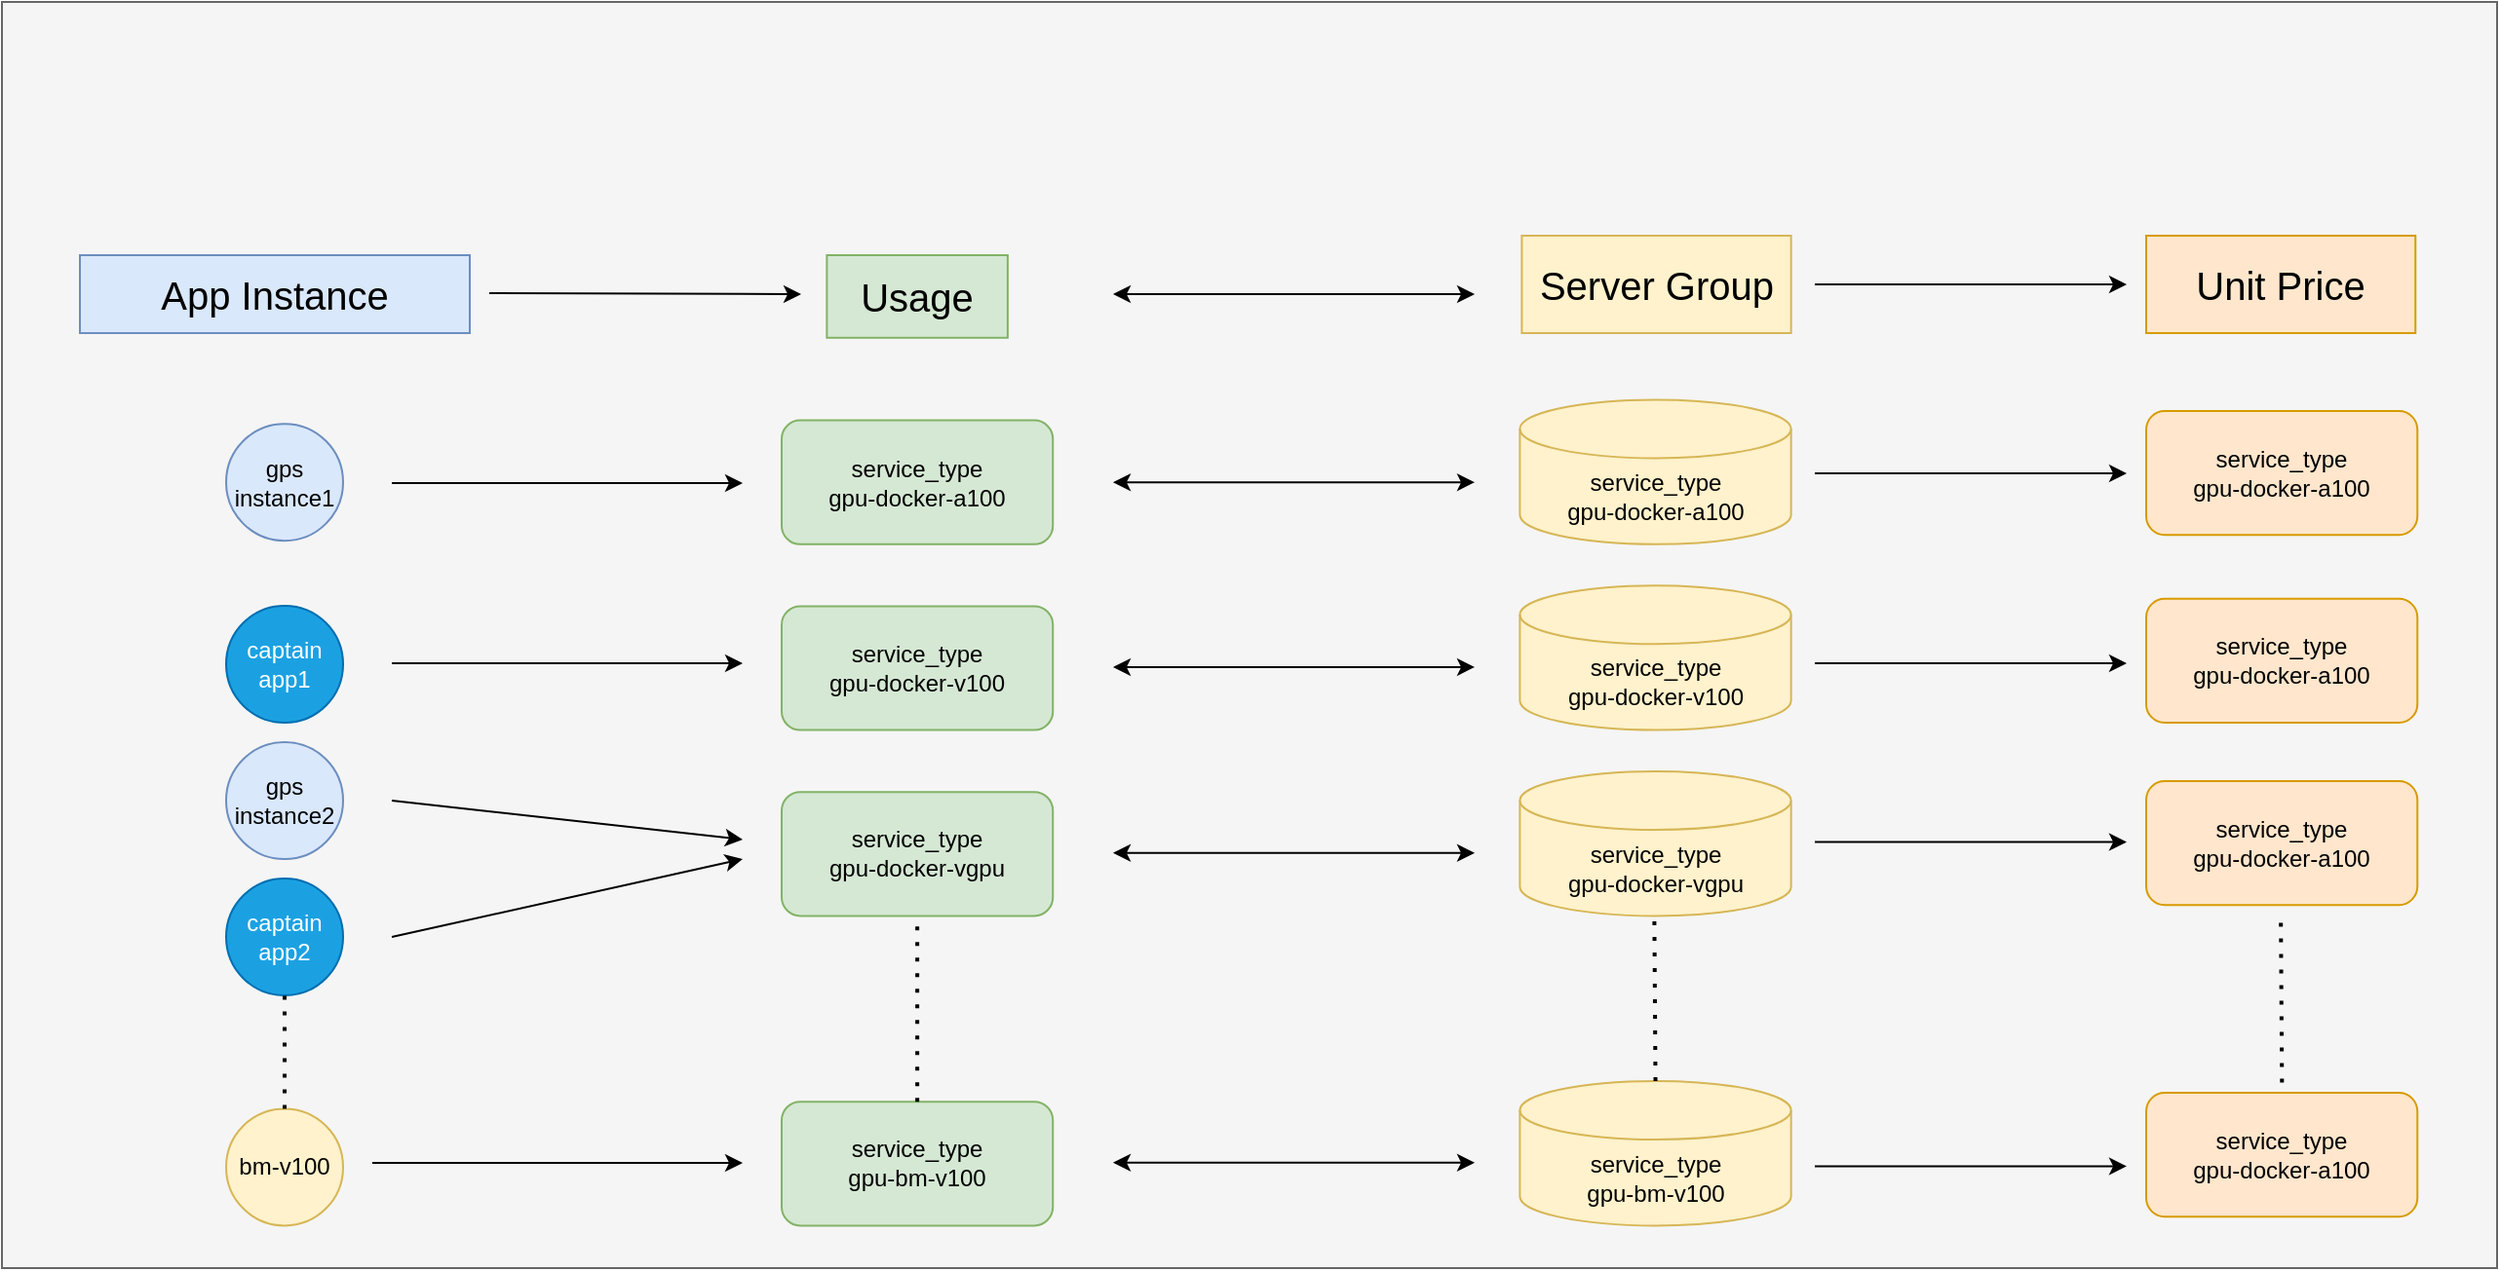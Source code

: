 <mxfile version="21.3.0" type="github">
  <diagram name="Page-1" id="6a6OOwxo6Y9_htjvIanm">
    <mxGraphModel dx="1434" dy="1902" grid="1" gridSize="10" guides="1" tooltips="1" connect="1" arrows="1" fold="1" page="1" pageScale="1" pageWidth="850" pageHeight="1100" math="0" shadow="0">
      <root>
        <mxCell id="0" />
        <mxCell id="1" parent="0" />
        <mxCell id="-UJmYH7cU9t-iPEf6zQ2-1" value="" style="rounded=0;whiteSpace=wrap;html=1;fillColor=#f5f5f5;fontColor=#333333;strokeColor=#666666;" parent="1" vertex="1">
          <mxGeometry x="280" y="-10" width="1280" height="650" as="geometry" />
        </mxCell>
        <mxCell id="wqtQaAzmY_qlGZJuY417-5" value="" style="group" parent="1" vertex="1" connectable="0">
          <mxGeometry x="849.999" y="120" width="347.826" height="498.2" as="geometry" />
        </mxCell>
        <mxCell id="UZ_lWxhkcz9oKxHN5GgZ-26" value="" style="endArrow=classic;startArrow=classic;html=1;rounded=0;" parent="wqtQaAzmY_qlGZJuY417-5" edge="1">
          <mxGeometry width="50" height="50" relative="1" as="geometry">
            <mxPoint y="116.6" as="sourcePoint" />
            <mxPoint x="185.507" y="116.6" as="targetPoint" />
          </mxGeometry>
        </mxCell>
        <mxCell id="UZ_lWxhkcz9oKxHN5GgZ-27" value="" style="endArrow=classic;startArrow=classic;html=1;rounded=0;" parent="wqtQaAzmY_qlGZJuY417-5" edge="1">
          <mxGeometry width="50" height="50" relative="1" as="geometry">
            <mxPoint y="211.47" as="sourcePoint" />
            <mxPoint x="185.507" y="211.47" as="targetPoint" />
          </mxGeometry>
        </mxCell>
        <mxCell id="UZ_lWxhkcz9oKxHN5GgZ-28" value="" style="endArrow=classic;startArrow=classic;html=1;rounded=0;" parent="wqtQaAzmY_qlGZJuY417-5" edge="1">
          <mxGeometry width="50" height="50" relative="1" as="geometry">
            <mxPoint y="306.87" as="sourcePoint" />
            <mxPoint x="185.507" y="306.87" as="targetPoint" />
          </mxGeometry>
        </mxCell>
        <mxCell id="UZ_lWxhkcz9oKxHN5GgZ-29" value="" style="endArrow=classic;startArrow=classic;html=1;rounded=0;" parent="wqtQaAzmY_qlGZJuY417-5" edge="1">
          <mxGeometry width="50" height="50" relative="1" as="geometry">
            <mxPoint y="465.87" as="sourcePoint" />
            <mxPoint x="185.507" y="465.87" as="targetPoint" />
          </mxGeometry>
        </mxCell>
        <mxCell id="wqtQaAzmY_qlGZJuY417-4" value="" style="group" parent="wqtQaAzmY_qlGZJuY417-5" vertex="1" connectable="0">
          <mxGeometry x="208.696" width="139.13" height="498.2" as="geometry" />
        </mxCell>
        <mxCell id="UZ_lWxhkcz9oKxHN5GgZ-14" value="service_type&lt;br&gt;gpu-docker-a100" style="shape=cylinder3;whiteSpace=wrap;html=1;boundedLbl=1;backgroundOutline=1;size=15;fillColor=#fff2cc;strokeColor=#d6b656;" parent="wqtQaAzmY_qlGZJuY417-4" vertex="1">
          <mxGeometry y="74.2" width="139.13" height="74.2" as="geometry" />
        </mxCell>
        <mxCell id="UZ_lWxhkcz9oKxHN5GgZ-22" value="service_type&lt;br&gt;gpu-docker-v100" style="shape=cylinder3;whiteSpace=wrap;html=1;boundedLbl=1;backgroundOutline=1;size=15;fillColor=#fff2cc;strokeColor=#d6b656;" parent="wqtQaAzmY_qlGZJuY417-4" vertex="1">
          <mxGeometry y="169.6" width="139.13" height="74.2" as="geometry" />
        </mxCell>
        <mxCell id="UZ_lWxhkcz9oKxHN5GgZ-23" value="service_type&lt;br&gt;gpu-docker-vgpu" style="shape=cylinder3;whiteSpace=wrap;html=1;boundedLbl=1;backgroundOutline=1;size=15;fillColor=#fff2cc;strokeColor=#d6b656;" parent="wqtQaAzmY_qlGZJuY417-4" vertex="1">
          <mxGeometry y="265" width="139.13" height="74.2" as="geometry" />
        </mxCell>
        <mxCell id="UZ_lWxhkcz9oKxHN5GgZ-24" value="service_type&lt;br&gt;gpu-bm-v100" style="shape=cylinder3;whiteSpace=wrap;html=1;boundedLbl=1;backgroundOutline=1;size=15;fillColor=#fff2cc;strokeColor=#d6b656;" parent="wqtQaAzmY_qlGZJuY417-4" vertex="1">
          <mxGeometry y="424" width="139.13" height="74.2" as="geometry" />
        </mxCell>
        <mxCell id="UZ_lWxhkcz9oKxHN5GgZ-25" value="" style="endArrow=none;dashed=1;html=1;dashPattern=1 3;strokeWidth=2;rounded=0;entryX=0.5;entryY=1;entryDx=0;entryDy=0;" parent="wqtQaAzmY_qlGZJuY417-4" edge="1">
          <mxGeometry width="50" height="50" relative="1" as="geometry">
            <mxPoint x="69.565" y="424" as="sourcePoint" />
            <mxPoint x="68.986" y="339.2" as="targetPoint" />
          </mxGeometry>
        </mxCell>
        <mxCell id="UZ_lWxhkcz9oKxHN5GgZ-20" value="Server Group" style="text;html=1;strokeColor=#d6b656;fillColor=#fff2cc;align=center;verticalAlign=middle;whiteSpace=wrap;rounded=0;strokeWidth=1;fontSize=20;fontStyle=0" parent="wqtQaAzmY_qlGZJuY417-4" vertex="1">
          <mxGeometry x="1.006" y="-10" width="138.12" height="50" as="geometry" />
        </mxCell>
        <mxCell id="wqtQaAzmY_qlGZJuY417-12" value="" style="endArrow=classic;startArrow=classic;html=1;rounded=0;" parent="wqtQaAzmY_qlGZJuY417-5" edge="1">
          <mxGeometry width="50" height="50" relative="1" as="geometry">
            <mxPoint y="20.0" as="sourcePoint" />
            <mxPoint x="185.507" y="20.0" as="targetPoint" />
          </mxGeometry>
        </mxCell>
        <mxCell id="wqtQaAzmY_qlGZJuY417-7" value="" style="group" parent="1" vertex="1" connectable="0">
          <mxGeometry x="680" y="120" width="139.13" height="498.2" as="geometry" />
        </mxCell>
        <mxCell id="UZ_lWxhkcz9oKxHN5GgZ-2" value="service_type&lt;br&gt;gpu-docker-a100" style="rounded=1;whiteSpace=wrap;html=1;fillColor=#d5e8d4;strokeColor=#82b366;" parent="wqtQaAzmY_qlGZJuY417-7" vertex="1">
          <mxGeometry y="84.8" width="139.13" height="63.6" as="geometry" />
        </mxCell>
        <mxCell id="UZ_lWxhkcz9oKxHN5GgZ-3" value="service_type&lt;br&gt;gpu-docker-v100" style="rounded=1;whiteSpace=wrap;html=1;fillColor=#d5e8d4;strokeColor=#82b366;" parent="wqtQaAzmY_qlGZJuY417-7" vertex="1">
          <mxGeometry y="180.2" width="139.13" height="63.6" as="geometry" />
        </mxCell>
        <mxCell id="UZ_lWxhkcz9oKxHN5GgZ-6" value="service_type&lt;br&gt;gpu-docker-vgpu" style="rounded=1;whiteSpace=wrap;html=1;fillColor=#d5e8d4;strokeColor=#82b366;" parent="wqtQaAzmY_qlGZJuY417-7" vertex="1">
          <mxGeometry y="275.6" width="139.13" height="63.6" as="geometry" />
        </mxCell>
        <mxCell id="UZ_lWxhkcz9oKxHN5GgZ-7" value="service_type&lt;br&gt;gpu-bm-v100" style="rounded=1;whiteSpace=wrap;html=1;fillColor=#d5e8d4;strokeColor=#82b366;" parent="wqtQaAzmY_qlGZJuY417-7" vertex="1">
          <mxGeometry y="434.6" width="139.13" height="63.6" as="geometry" />
        </mxCell>
        <mxCell id="UZ_lWxhkcz9oKxHN5GgZ-10" value="Usage" style="text;html=1;strokeColor=#82b366;fillColor=#d5e8d4;align=center;verticalAlign=middle;whiteSpace=wrap;rounded=0;strokeWidth=1;fontSize=20;fontStyle=0" parent="wqtQaAzmY_qlGZJuY417-7" vertex="1">
          <mxGeometry x="23.188" width="92.754" height="42.4" as="geometry" />
        </mxCell>
        <mxCell id="UZ_lWxhkcz9oKxHN5GgZ-11" value="" style="endArrow=none;dashed=1;html=1;dashPattern=1 3;strokeWidth=2;rounded=0;exitX=0.5;exitY=0;exitDx=0;exitDy=0;entryX=0.5;entryY=1;entryDx=0;entryDy=0;" parent="wqtQaAzmY_qlGZJuY417-7" source="UZ_lWxhkcz9oKxHN5GgZ-7" target="UZ_lWxhkcz9oKxHN5GgZ-6" edge="1">
          <mxGeometry width="50" height="50" relative="1" as="geometry">
            <mxPoint x="69.565" y="424" as="sourcePoint" />
            <mxPoint x="69.565" y="360.4" as="targetPoint" />
          </mxGeometry>
        </mxCell>
        <mxCell id="wqtQaAzmY_qlGZJuY417-9" value="App Instance" style="text;html=1;strokeColor=#6c8ebf;fillColor=#dae8fc;align=center;verticalAlign=middle;whiteSpace=wrap;rounded=0;strokeWidth=1;fontSize=20;fontStyle=0" parent="1" vertex="1">
          <mxGeometry x="320" y="120" width="200" height="40" as="geometry" />
        </mxCell>
        <mxCell id="wqtQaAzmY_qlGZJuY417-11" value="gps instance1" style="ellipse;whiteSpace=wrap;html=1;aspect=fixed;fillColor=#dae8fc;strokeColor=#6c8ebf;" parent="1" vertex="1">
          <mxGeometry x="395" y="206.6" width="60" height="60" as="geometry" />
        </mxCell>
        <mxCell id="fYUKvo4O5BkE0VqFEnyK-1" value="captain&lt;br&gt;app1" style="ellipse;whiteSpace=wrap;html=1;aspect=fixed;fillColor=#1ba1e2;strokeColor=#006EAF;fontColor=#ffffff;" vertex="1" parent="1">
          <mxGeometry x="395" y="300" width="60" height="60" as="geometry" />
        </mxCell>
        <mxCell id="fYUKvo4O5BkE0VqFEnyK-2" value="gps&lt;br&gt;instance2" style="ellipse;whiteSpace=wrap;html=1;aspect=fixed;fillColor=#dae8fc;strokeColor=#6c8ebf;" vertex="1" parent="1">
          <mxGeometry x="395" y="370" width="60" height="60" as="geometry" />
        </mxCell>
        <mxCell id="fYUKvo4O5BkE0VqFEnyK-3" value="captain&lt;br&gt;app2" style="ellipse;whiteSpace=wrap;html=1;aspect=fixed;fillColor=#1ba1e2;strokeColor=#006EAF;fontColor=#ffffff;" vertex="1" parent="1">
          <mxGeometry x="395" y="440" width="60" height="60" as="geometry" />
        </mxCell>
        <mxCell id="fYUKvo4O5BkE0VqFEnyK-12" value="bm-v100" style="ellipse;whiteSpace=wrap;html=1;aspect=fixed;fillColor=#fff2cc;strokeColor=#d6b656;" vertex="1" parent="1">
          <mxGeometry x="395" y="558.2" width="60" height="60" as="geometry" />
        </mxCell>
        <mxCell id="fYUKvo4O5BkE0VqFEnyK-15" value="" style="endArrow=classic;html=1;rounded=0;" edge="1" parent="1">
          <mxGeometry width="50" height="50" relative="1" as="geometry">
            <mxPoint x="480" y="329.5" as="sourcePoint" />
            <mxPoint x="660" y="329.5" as="targetPoint" />
          </mxGeometry>
        </mxCell>
        <mxCell id="fYUKvo4O5BkE0VqFEnyK-16" value="" style="endArrow=classic;html=1;rounded=0;" edge="1" parent="1">
          <mxGeometry width="50" height="50" relative="1" as="geometry">
            <mxPoint x="530" y="139.5" as="sourcePoint" />
            <mxPoint x="690" y="140" as="targetPoint" />
          </mxGeometry>
        </mxCell>
        <mxCell id="fYUKvo4O5BkE0VqFEnyK-17" value="" style="endArrow=classic;html=1;rounded=0;" edge="1" parent="1">
          <mxGeometry width="50" height="50" relative="1" as="geometry">
            <mxPoint x="480" y="400" as="sourcePoint" />
            <mxPoint x="660" y="420" as="targetPoint" />
          </mxGeometry>
        </mxCell>
        <mxCell id="fYUKvo4O5BkE0VqFEnyK-19" value="" style="endArrow=classic;html=1;rounded=0;" edge="1" parent="1">
          <mxGeometry width="50" height="50" relative="1" as="geometry">
            <mxPoint x="480" y="470" as="sourcePoint" />
            <mxPoint x="660" y="430" as="targetPoint" />
          </mxGeometry>
        </mxCell>
        <mxCell id="fYUKvo4O5BkE0VqFEnyK-20" value="" style="endArrow=classic;html=1;rounded=0;" edge="1" parent="1">
          <mxGeometry width="50" height="50" relative="1" as="geometry">
            <mxPoint x="480" y="237" as="sourcePoint" />
            <mxPoint x="660" y="237" as="targetPoint" />
          </mxGeometry>
        </mxCell>
        <mxCell id="fYUKvo4O5BkE0VqFEnyK-21" value="" style="endArrow=classic;html=1;rounded=0;" edge="1" parent="1">
          <mxGeometry width="50" height="50" relative="1" as="geometry">
            <mxPoint x="470" y="586" as="sourcePoint" />
            <mxPoint x="660" y="586" as="targetPoint" />
          </mxGeometry>
        </mxCell>
        <mxCell id="fYUKvo4O5BkE0VqFEnyK-25" value="Unit Price" style="text;html=1;strokeColor=#d79b00;fillColor=#ffe6cc;align=center;verticalAlign=middle;whiteSpace=wrap;rounded=0;strokeWidth=1;fontSize=20;fontStyle=0" vertex="1" parent="1">
          <mxGeometry x="1380" y="110" width="138.12" height="50" as="geometry" />
        </mxCell>
        <mxCell id="fYUKvo4O5BkE0VqFEnyK-26" value="" style="endArrow=none;dashed=1;html=1;dashPattern=1 3;strokeWidth=2;rounded=0;exitX=0.5;exitY=0;exitDx=0;exitDy=0;entryX=0.5;entryY=1;entryDx=0;entryDy=0;" edge="1" parent="1" source="fYUKvo4O5BkE0VqFEnyK-12" target="fYUKvo4O5BkE0VqFEnyK-3">
          <mxGeometry width="50" height="50" relative="1" as="geometry">
            <mxPoint x="760" y="565" as="sourcePoint" />
            <mxPoint x="760" y="469" as="targetPoint" />
          </mxGeometry>
        </mxCell>
        <mxCell id="fYUKvo4O5BkE0VqFEnyK-28" value="service_type&lt;br&gt;gpu-docker-a100" style="rounded=1;whiteSpace=wrap;html=1;fillColor=#ffe6cc;strokeColor=#d79b00;" vertex="1" parent="1">
          <mxGeometry x="1380" y="200" width="139.13" height="63.6" as="geometry" />
        </mxCell>
        <mxCell id="fYUKvo4O5BkE0VqFEnyK-29" value="service_type&lt;br&gt;gpu-docker-a100" style="rounded=1;whiteSpace=wrap;html=1;fillColor=#ffe6cc;strokeColor=#d79b00;" vertex="1" parent="1">
          <mxGeometry x="1380" y="296.4" width="139.13" height="63.6" as="geometry" />
        </mxCell>
        <mxCell id="fYUKvo4O5BkE0VqFEnyK-30" value="service_type&lt;br&gt;gpu-docker-a100" style="rounded=1;whiteSpace=wrap;html=1;fillColor=#ffe6cc;strokeColor=#d79b00;" vertex="1" parent="1">
          <mxGeometry x="1380" y="390" width="139.13" height="63.6" as="geometry" />
        </mxCell>
        <mxCell id="fYUKvo4O5BkE0VqFEnyK-31" value="service_type&lt;br&gt;gpu-docker-a100" style="rounded=1;whiteSpace=wrap;html=1;fillColor=#ffe6cc;strokeColor=#d79b00;" vertex="1" parent="1">
          <mxGeometry x="1380" y="550" width="139.13" height="63.6" as="geometry" />
        </mxCell>
        <mxCell id="fYUKvo4O5BkE0VqFEnyK-32" value="" style="endArrow=none;dashed=1;html=1;dashPattern=1 3;strokeWidth=2;rounded=0;entryX=0.5;entryY=1;entryDx=0;entryDy=0;" edge="1" parent="1">
          <mxGeometry width="50" height="50" relative="1" as="geometry">
            <mxPoint x="1449.65" y="544.8" as="sourcePoint" />
            <mxPoint x="1449.07" y="460.0" as="targetPoint" />
          </mxGeometry>
        </mxCell>
        <mxCell id="fYUKvo4O5BkE0VqFEnyK-38" value="" style="endArrow=classic;html=1;rounded=0;" edge="1" parent="1">
          <mxGeometry width="50" height="50" relative="1" as="geometry">
            <mxPoint x="1210" y="135" as="sourcePoint" />
            <mxPoint x="1370" y="135" as="targetPoint" />
          </mxGeometry>
        </mxCell>
        <mxCell id="fYUKvo4O5BkE0VqFEnyK-39" value="" style="endArrow=classic;html=1;rounded=0;" edge="1" parent="1">
          <mxGeometry width="50" height="50" relative="1" as="geometry">
            <mxPoint x="1210" y="232" as="sourcePoint" />
            <mxPoint x="1370" y="232" as="targetPoint" />
          </mxGeometry>
        </mxCell>
        <mxCell id="fYUKvo4O5BkE0VqFEnyK-40" value="" style="endArrow=classic;html=1;rounded=0;" edge="1" parent="1">
          <mxGeometry width="50" height="50" relative="1" as="geometry">
            <mxPoint x="1210" y="329.5" as="sourcePoint" />
            <mxPoint x="1370" y="329.5" as="targetPoint" />
          </mxGeometry>
        </mxCell>
        <mxCell id="fYUKvo4O5BkE0VqFEnyK-41" value="" style="endArrow=classic;html=1;rounded=0;" edge="1" parent="1">
          <mxGeometry width="50" height="50" relative="1" as="geometry">
            <mxPoint x="1210" y="421.3" as="sourcePoint" />
            <mxPoint x="1370" y="421.3" as="targetPoint" />
          </mxGeometry>
        </mxCell>
        <mxCell id="fYUKvo4O5BkE0VqFEnyK-42" value="" style="endArrow=classic;html=1;rounded=0;" edge="1" parent="1">
          <mxGeometry width="50" height="50" relative="1" as="geometry">
            <mxPoint x="1210" y="587.7" as="sourcePoint" />
            <mxPoint x="1370" y="587.7" as="targetPoint" />
          </mxGeometry>
        </mxCell>
      </root>
    </mxGraphModel>
  </diagram>
</mxfile>
